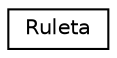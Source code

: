 digraph "Representación gráfica de la clase"
{
 // LATEX_PDF_SIZE
  edge [fontname="Helvetica",fontsize="10",labelfontname="Helvetica",labelfontsize="10"];
  node [fontname="Helvetica",fontsize="10",shape=record];
  rankdir="LR";
  Node0 [label="Ruleta",height=0.2,width=0.4,color="black", fillcolor="white", style="filled",URL="$classRuleta.html",tooltip=" "];
}
